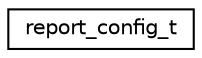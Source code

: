 digraph "Graphical Class Hierarchy"
{
 // LATEX_PDF_SIZE
  edge [fontname="Helvetica",fontsize="10",labelfontname="Helvetica",labelfontsize="10"];
  node [fontname="Helvetica",fontsize="10",shape=record];
  rankdir="LR";
  Node0 [label="report_config_t",height=0.2,width=0.4,color="black", fillcolor="white", style="filled",URL="$structreport__config__t.html",tooltip=" "];
}
